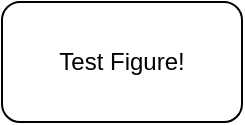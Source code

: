 <mxfile version="21.1.4" type="github">
  <diagram name="Page-1" id="OJkbDL1N28A6kZnmKTbv">
    <mxGraphModel dx="553" dy="400" grid="1" gridSize="10" guides="1" tooltips="1" connect="1" arrows="1" fold="1" page="1" pageScale="1" pageWidth="827" pageHeight="1169" math="0" shadow="0">
      <root>
        <mxCell id="0" />
        <mxCell id="1" parent="0" />
        <mxCell id="g1N4P6_e6yrWsLssINHr-1" value="Test Figure!" style="rounded=1;whiteSpace=wrap;html=1;" vertex="1" parent="1">
          <mxGeometry x="230" y="180" width="120" height="60" as="geometry" />
        </mxCell>
      </root>
    </mxGraphModel>
  </diagram>
</mxfile>
